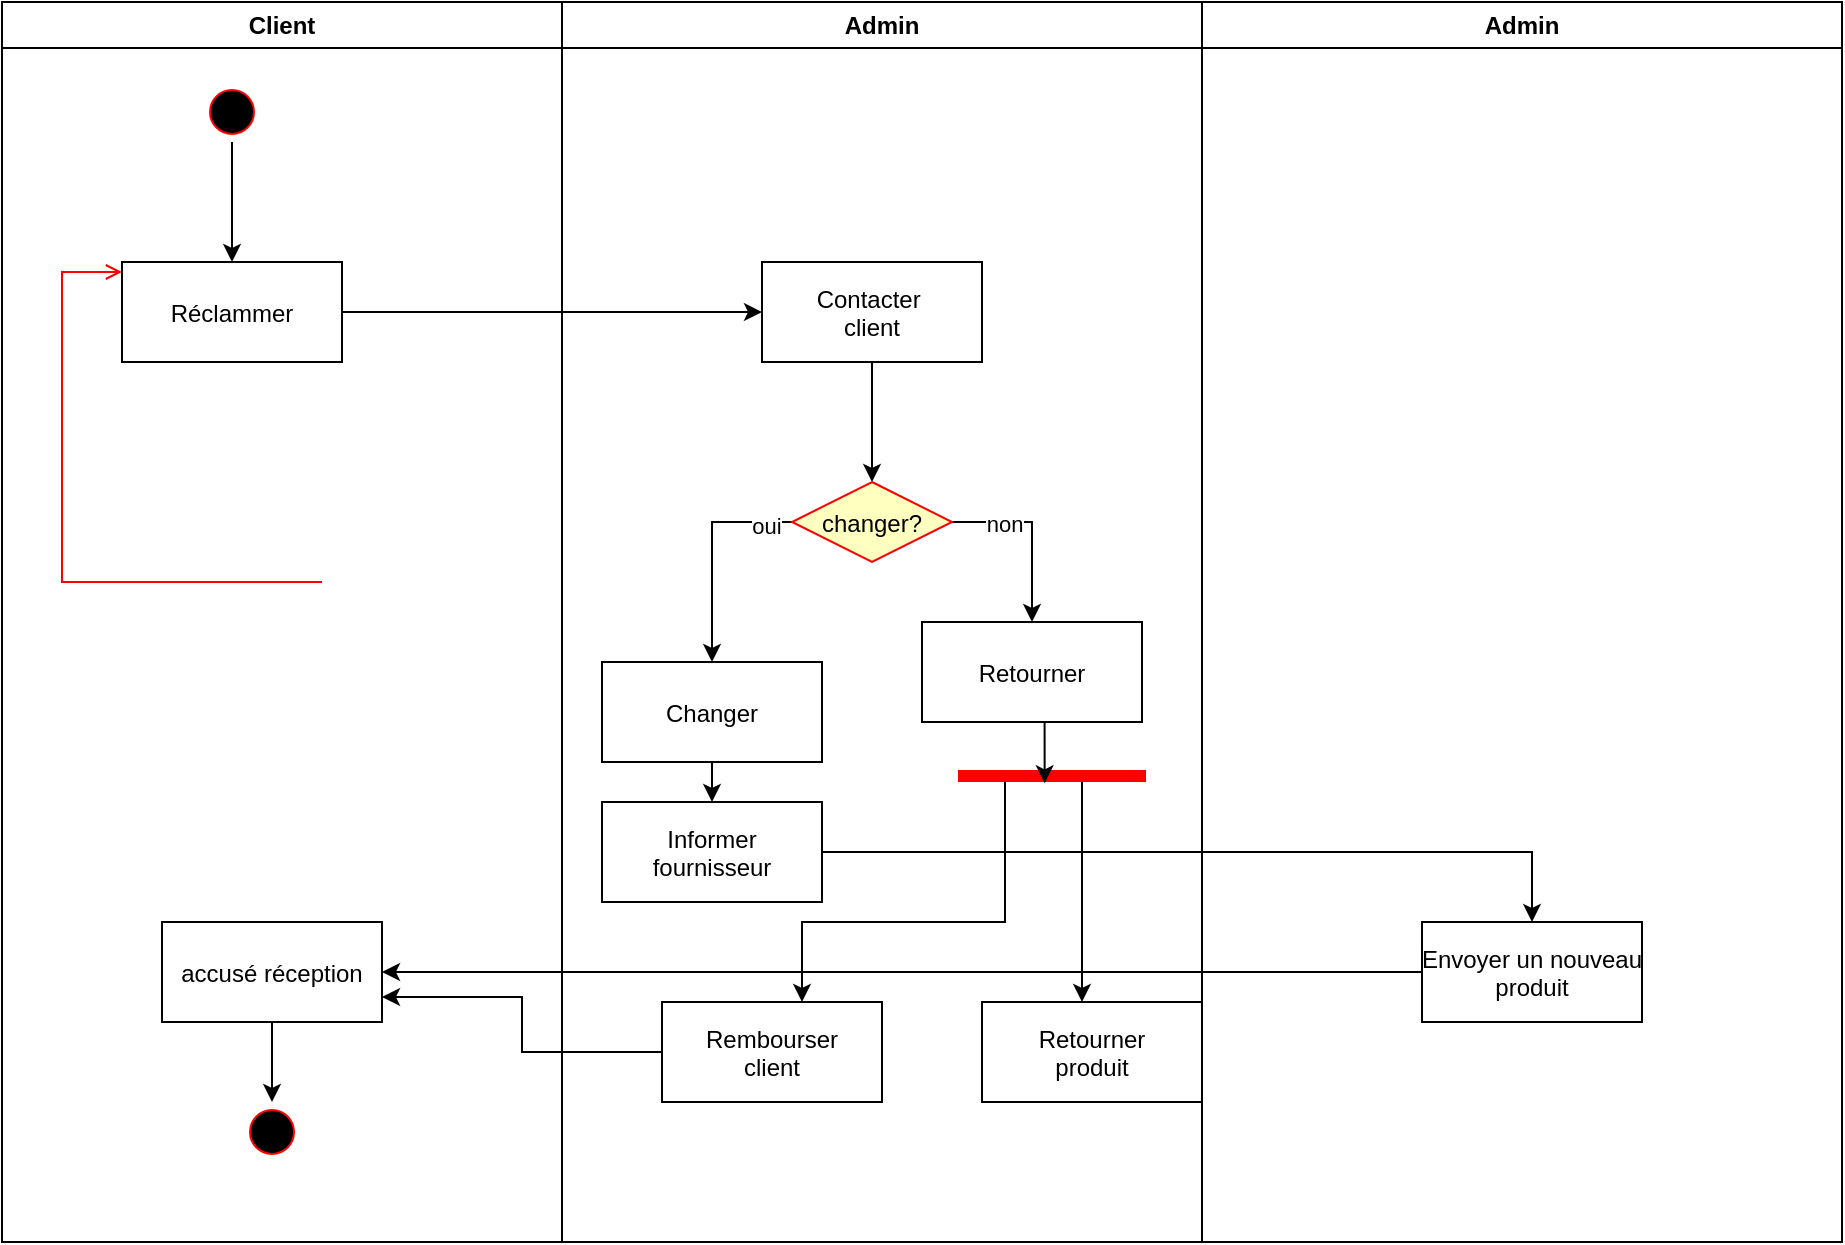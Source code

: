 <mxfile version="22.1.4" type="github">
  <diagram name="Page-1" id="e7e014a7-5840-1c2e-5031-d8a46d1fe8dd">
    <mxGraphModel dx="1849" dy="1819" grid="1" gridSize="10" guides="1" tooltips="1" connect="1" arrows="1" fold="1" page="1" pageScale="1" pageWidth="1169" pageHeight="826" background="none" math="0" shadow="0">
      <root>
        <mxCell id="0" />
        <mxCell id="1" parent="0" />
        <mxCell id="tthbH9q81I7elQCG5oLA-41" value="Client" style="swimlane;whiteSpace=wrap" vertex="1" parent="1">
          <mxGeometry x="125" y="-770" width="280" height="620" as="geometry" />
        </mxCell>
        <mxCell id="tthbH9q81I7elQCG5oLA-127" style="edgeStyle=orthogonalEdgeStyle;rounded=0;orthogonalLoop=1;jettySize=auto;html=1;entryX=0.5;entryY=0;entryDx=0;entryDy=0;" edge="1" parent="tthbH9q81I7elQCG5oLA-41" source="tthbH9q81I7elQCG5oLA-42" target="tthbH9q81I7elQCG5oLA-51">
          <mxGeometry relative="1" as="geometry" />
        </mxCell>
        <mxCell id="tthbH9q81I7elQCG5oLA-42" value="" style="ellipse;shape=startState;fillColor=#000000;strokeColor=#ff0000;" vertex="1" parent="tthbH9q81I7elQCG5oLA-41">
          <mxGeometry x="100" y="40" width="30" height="30" as="geometry" />
        </mxCell>
        <mxCell id="tthbH9q81I7elQCG5oLA-49" value="" style="edgeStyle=elbowEdgeStyle;elbow=horizontal;strokeColor=#FF0000;endArrow=open;endFill=1;rounded=0" edge="1" parent="tthbH9q81I7elQCG5oLA-41" source="tthbH9q81I7elQCG5oLA-47">
          <mxGeometry width="100" height="100" relative="1" as="geometry">
            <mxPoint x="160" y="290" as="sourcePoint" />
            <mxPoint x="60" y="135.0" as="targetPoint" />
            <Array as="points">
              <mxPoint x="30" y="250" />
            </Array>
          </mxGeometry>
        </mxCell>
        <mxCell id="tthbH9q81I7elQCG5oLA-51" value="Réclammer" style="" vertex="1" parent="tthbH9q81I7elQCG5oLA-41">
          <mxGeometry x="60" y="130" width="110" height="50" as="geometry" />
        </mxCell>
        <mxCell id="tthbH9q81I7elQCG5oLA-115" style="edgeStyle=orthogonalEdgeStyle;rounded=0;orthogonalLoop=1;jettySize=auto;html=1;entryX=0.5;entryY=0;entryDx=0;entryDy=0;" edge="1" parent="tthbH9q81I7elQCG5oLA-41" source="tthbH9q81I7elQCG5oLA-111" target="tthbH9q81I7elQCG5oLA-114">
          <mxGeometry relative="1" as="geometry" />
        </mxCell>
        <mxCell id="tthbH9q81I7elQCG5oLA-111" value="accusé réception" style="" vertex="1" parent="tthbH9q81I7elQCG5oLA-41">
          <mxGeometry x="80" y="460" width="110" height="50" as="geometry" />
        </mxCell>
        <mxCell id="tthbH9q81I7elQCG5oLA-114" value="" style="ellipse;shape=startState;fillColor=#000000;strokeColor=#ff0000;" vertex="1" parent="tthbH9q81I7elQCG5oLA-41">
          <mxGeometry x="120" y="550" width="30" height="30" as="geometry" />
        </mxCell>
        <mxCell id="tthbH9q81I7elQCG5oLA-52" value="Admin" style="swimlane;whiteSpace=wrap" vertex="1" parent="1">
          <mxGeometry x="405" y="-770" width="320" height="620" as="geometry" />
        </mxCell>
        <mxCell id="tthbH9q81I7elQCG5oLA-78" style="edgeStyle=orthogonalEdgeStyle;rounded=0;orthogonalLoop=1;jettySize=auto;html=1;entryX=0.5;entryY=0;entryDx=0;entryDy=0;" edge="1" parent="tthbH9q81I7elQCG5oLA-52" source="tthbH9q81I7elQCG5oLA-56" target="tthbH9q81I7elQCG5oLA-77">
          <mxGeometry relative="1" as="geometry" />
        </mxCell>
        <mxCell id="tthbH9q81I7elQCG5oLA-56" value="Contacter &#xa;client" style="" vertex="1" parent="tthbH9q81I7elQCG5oLA-52">
          <mxGeometry x="100" y="130" width="110" height="50" as="geometry" />
        </mxCell>
        <mxCell id="tthbH9q81I7elQCG5oLA-85" style="edgeStyle=orthogonalEdgeStyle;rounded=0;orthogonalLoop=1;jettySize=auto;html=1;exitX=1;exitY=0.5;exitDx=0;exitDy=0;" edge="1" parent="tthbH9q81I7elQCG5oLA-52" source="tthbH9q81I7elQCG5oLA-77" target="tthbH9q81I7elQCG5oLA-80">
          <mxGeometry relative="1" as="geometry" />
        </mxCell>
        <mxCell id="tthbH9q81I7elQCG5oLA-86" value="non" style="edgeLabel;html=1;align=center;verticalAlign=middle;resizable=0;points=[];" vertex="1" connectable="0" parent="tthbH9q81I7elQCG5oLA-85">
          <mxGeometry x="-0.43" y="-1" relative="1" as="geometry">
            <mxPoint as="offset" />
          </mxGeometry>
        </mxCell>
        <mxCell id="tthbH9q81I7elQCG5oLA-87" style="edgeStyle=orthogonalEdgeStyle;rounded=0;orthogonalLoop=1;jettySize=auto;html=1;entryX=0.5;entryY=0;entryDx=0;entryDy=0;" edge="1" parent="tthbH9q81I7elQCG5oLA-52" source="tthbH9q81I7elQCG5oLA-77" target="tthbH9q81I7elQCG5oLA-79">
          <mxGeometry relative="1" as="geometry">
            <Array as="points">
              <mxPoint x="75" y="260" />
            </Array>
          </mxGeometry>
        </mxCell>
        <mxCell id="tthbH9q81I7elQCG5oLA-88" value="oui" style="edgeLabel;html=1;align=center;verticalAlign=middle;resizable=0;points=[];" vertex="1" connectable="0" parent="tthbH9q81I7elQCG5oLA-87">
          <mxGeometry x="-0.751" y="2" relative="1" as="geometry">
            <mxPoint as="offset" />
          </mxGeometry>
        </mxCell>
        <mxCell id="tthbH9q81I7elQCG5oLA-77" value="changer?" style="rhombus;fillColor=#ffffc0;strokeColor=#ff0000;" vertex="1" parent="tthbH9q81I7elQCG5oLA-52">
          <mxGeometry x="115" y="240" width="80" height="40" as="geometry" />
        </mxCell>
        <mxCell id="tthbH9q81I7elQCG5oLA-110" style="edgeStyle=orthogonalEdgeStyle;rounded=0;orthogonalLoop=1;jettySize=auto;html=1;exitX=0.5;exitY=1;exitDx=0;exitDy=0;entryX=0.5;entryY=0;entryDx=0;entryDy=0;" edge="1" parent="tthbH9q81I7elQCG5oLA-52" source="tthbH9q81I7elQCG5oLA-79" target="tthbH9q81I7elQCG5oLA-109">
          <mxGeometry relative="1" as="geometry" />
        </mxCell>
        <mxCell id="tthbH9q81I7elQCG5oLA-79" value="Changer" style="" vertex="1" parent="tthbH9q81I7elQCG5oLA-52">
          <mxGeometry x="20" y="330" width="110" height="50" as="geometry" />
        </mxCell>
        <mxCell id="tthbH9q81I7elQCG5oLA-80" value="Retourner" style="" vertex="1" parent="tthbH9q81I7elQCG5oLA-52">
          <mxGeometry x="180" y="310" width="110" height="50" as="geometry" />
        </mxCell>
        <mxCell id="tthbH9q81I7elQCG5oLA-109" value="Informer&#xa;fournisseur" style="" vertex="1" parent="tthbH9q81I7elQCG5oLA-52">
          <mxGeometry x="20" y="400" width="110" height="50" as="geometry" />
        </mxCell>
        <mxCell id="tthbH9q81I7elQCG5oLA-123" style="edgeStyle=orthogonalEdgeStyle;rounded=0;orthogonalLoop=1;jettySize=auto;html=1;exitX=0.75;exitY=0.5;exitDx=0;exitDy=0;exitPerimeter=0;" edge="1" parent="tthbH9q81I7elQCG5oLA-52" source="tthbH9q81I7elQCG5oLA-117" target="tthbH9q81I7elQCG5oLA-122">
          <mxGeometry relative="1" as="geometry">
            <Array as="points">
              <mxPoint x="222" y="460" />
              <mxPoint x="120" y="460" />
            </Array>
          </mxGeometry>
        </mxCell>
        <mxCell id="tthbH9q81I7elQCG5oLA-125" style="edgeStyle=orthogonalEdgeStyle;rounded=0;orthogonalLoop=1;jettySize=auto;html=1;exitX=0.25;exitY=0.5;exitDx=0;exitDy=0;exitPerimeter=0;" edge="1" parent="tthbH9q81I7elQCG5oLA-52" source="tthbH9q81I7elQCG5oLA-117" target="tthbH9q81I7elQCG5oLA-124">
          <mxGeometry relative="1" as="geometry">
            <Array as="points">
              <mxPoint x="260" y="387" />
            </Array>
          </mxGeometry>
        </mxCell>
        <mxCell id="tthbH9q81I7elQCG5oLA-117" value="" style="shape=line;strokeWidth=6;strokeColor=#ff0000;rotation=90;direction=south;" vertex="1" parent="tthbH9q81I7elQCG5oLA-52">
          <mxGeometry x="237.5" y="340" width="15" height="94" as="geometry" />
        </mxCell>
        <mxCell id="tthbH9q81I7elQCG5oLA-119" style="edgeStyle=orthogonalEdgeStyle;rounded=0;orthogonalLoop=1;jettySize=auto;html=1;exitX=0.5;exitY=1;exitDx=0;exitDy=0;entryX=0.539;entryY=0.256;entryDx=0;entryDy=0;entryPerimeter=0;" edge="1" parent="tthbH9q81I7elQCG5oLA-52" source="tthbH9q81I7elQCG5oLA-80" target="tthbH9q81I7elQCG5oLA-117">
          <mxGeometry relative="1" as="geometry" />
        </mxCell>
        <mxCell id="tthbH9q81I7elQCG5oLA-122" value="Rembourser&#xa;client" style="" vertex="1" parent="tthbH9q81I7elQCG5oLA-52">
          <mxGeometry x="50" y="500" width="110" height="50" as="geometry" />
        </mxCell>
        <mxCell id="tthbH9q81I7elQCG5oLA-124" value="Retourner&#xa;produit" style="" vertex="1" parent="tthbH9q81I7elQCG5oLA-52">
          <mxGeometry x="210" y="500" width="110" height="50" as="geometry" />
        </mxCell>
        <mxCell id="tthbH9q81I7elQCG5oLA-57" style="edgeStyle=orthogonalEdgeStyle;rounded=0;orthogonalLoop=1;jettySize=auto;html=1;entryX=0;entryY=0.5;entryDx=0;entryDy=0;" edge="1" parent="1" source="tthbH9q81I7elQCG5oLA-51" target="tthbH9q81I7elQCG5oLA-56">
          <mxGeometry relative="1" as="geometry" />
        </mxCell>
        <mxCell id="tthbH9q81I7elQCG5oLA-99" value="Admin" style="swimlane;whiteSpace=wrap" vertex="1" parent="1">
          <mxGeometry x="725" y="-770" width="320" height="620" as="geometry" />
        </mxCell>
        <mxCell id="tthbH9q81I7elQCG5oLA-108" value="Envoyer un nouveau&#xa;produit" style="" vertex="1" parent="tthbH9q81I7elQCG5oLA-99">
          <mxGeometry x="110" y="460" width="110" height="50" as="geometry" />
        </mxCell>
        <mxCell id="tthbH9q81I7elQCG5oLA-112" style="edgeStyle=orthogonalEdgeStyle;rounded=0;orthogonalLoop=1;jettySize=auto;html=1;entryX=0.5;entryY=0;entryDx=0;entryDy=0;" edge="1" parent="1" source="tthbH9q81I7elQCG5oLA-109" target="tthbH9q81I7elQCG5oLA-108">
          <mxGeometry relative="1" as="geometry" />
        </mxCell>
        <mxCell id="tthbH9q81I7elQCG5oLA-113" style="edgeStyle=orthogonalEdgeStyle;rounded=0;orthogonalLoop=1;jettySize=auto;html=1;exitX=0;exitY=0.5;exitDx=0;exitDy=0;entryX=1;entryY=0.5;entryDx=0;entryDy=0;" edge="1" parent="1" source="tthbH9q81I7elQCG5oLA-108" target="tthbH9q81I7elQCG5oLA-111">
          <mxGeometry relative="1" as="geometry" />
        </mxCell>
        <mxCell id="tthbH9q81I7elQCG5oLA-126" style="edgeStyle=orthogonalEdgeStyle;rounded=0;orthogonalLoop=1;jettySize=auto;html=1;entryX=1;entryY=0.75;entryDx=0;entryDy=0;" edge="1" parent="1" source="tthbH9q81I7elQCG5oLA-122" target="tthbH9q81I7elQCG5oLA-111">
          <mxGeometry relative="1" as="geometry" />
        </mxCell>
      </root>
    </mxGraphModel>
  </diagram>
</mxfile>
